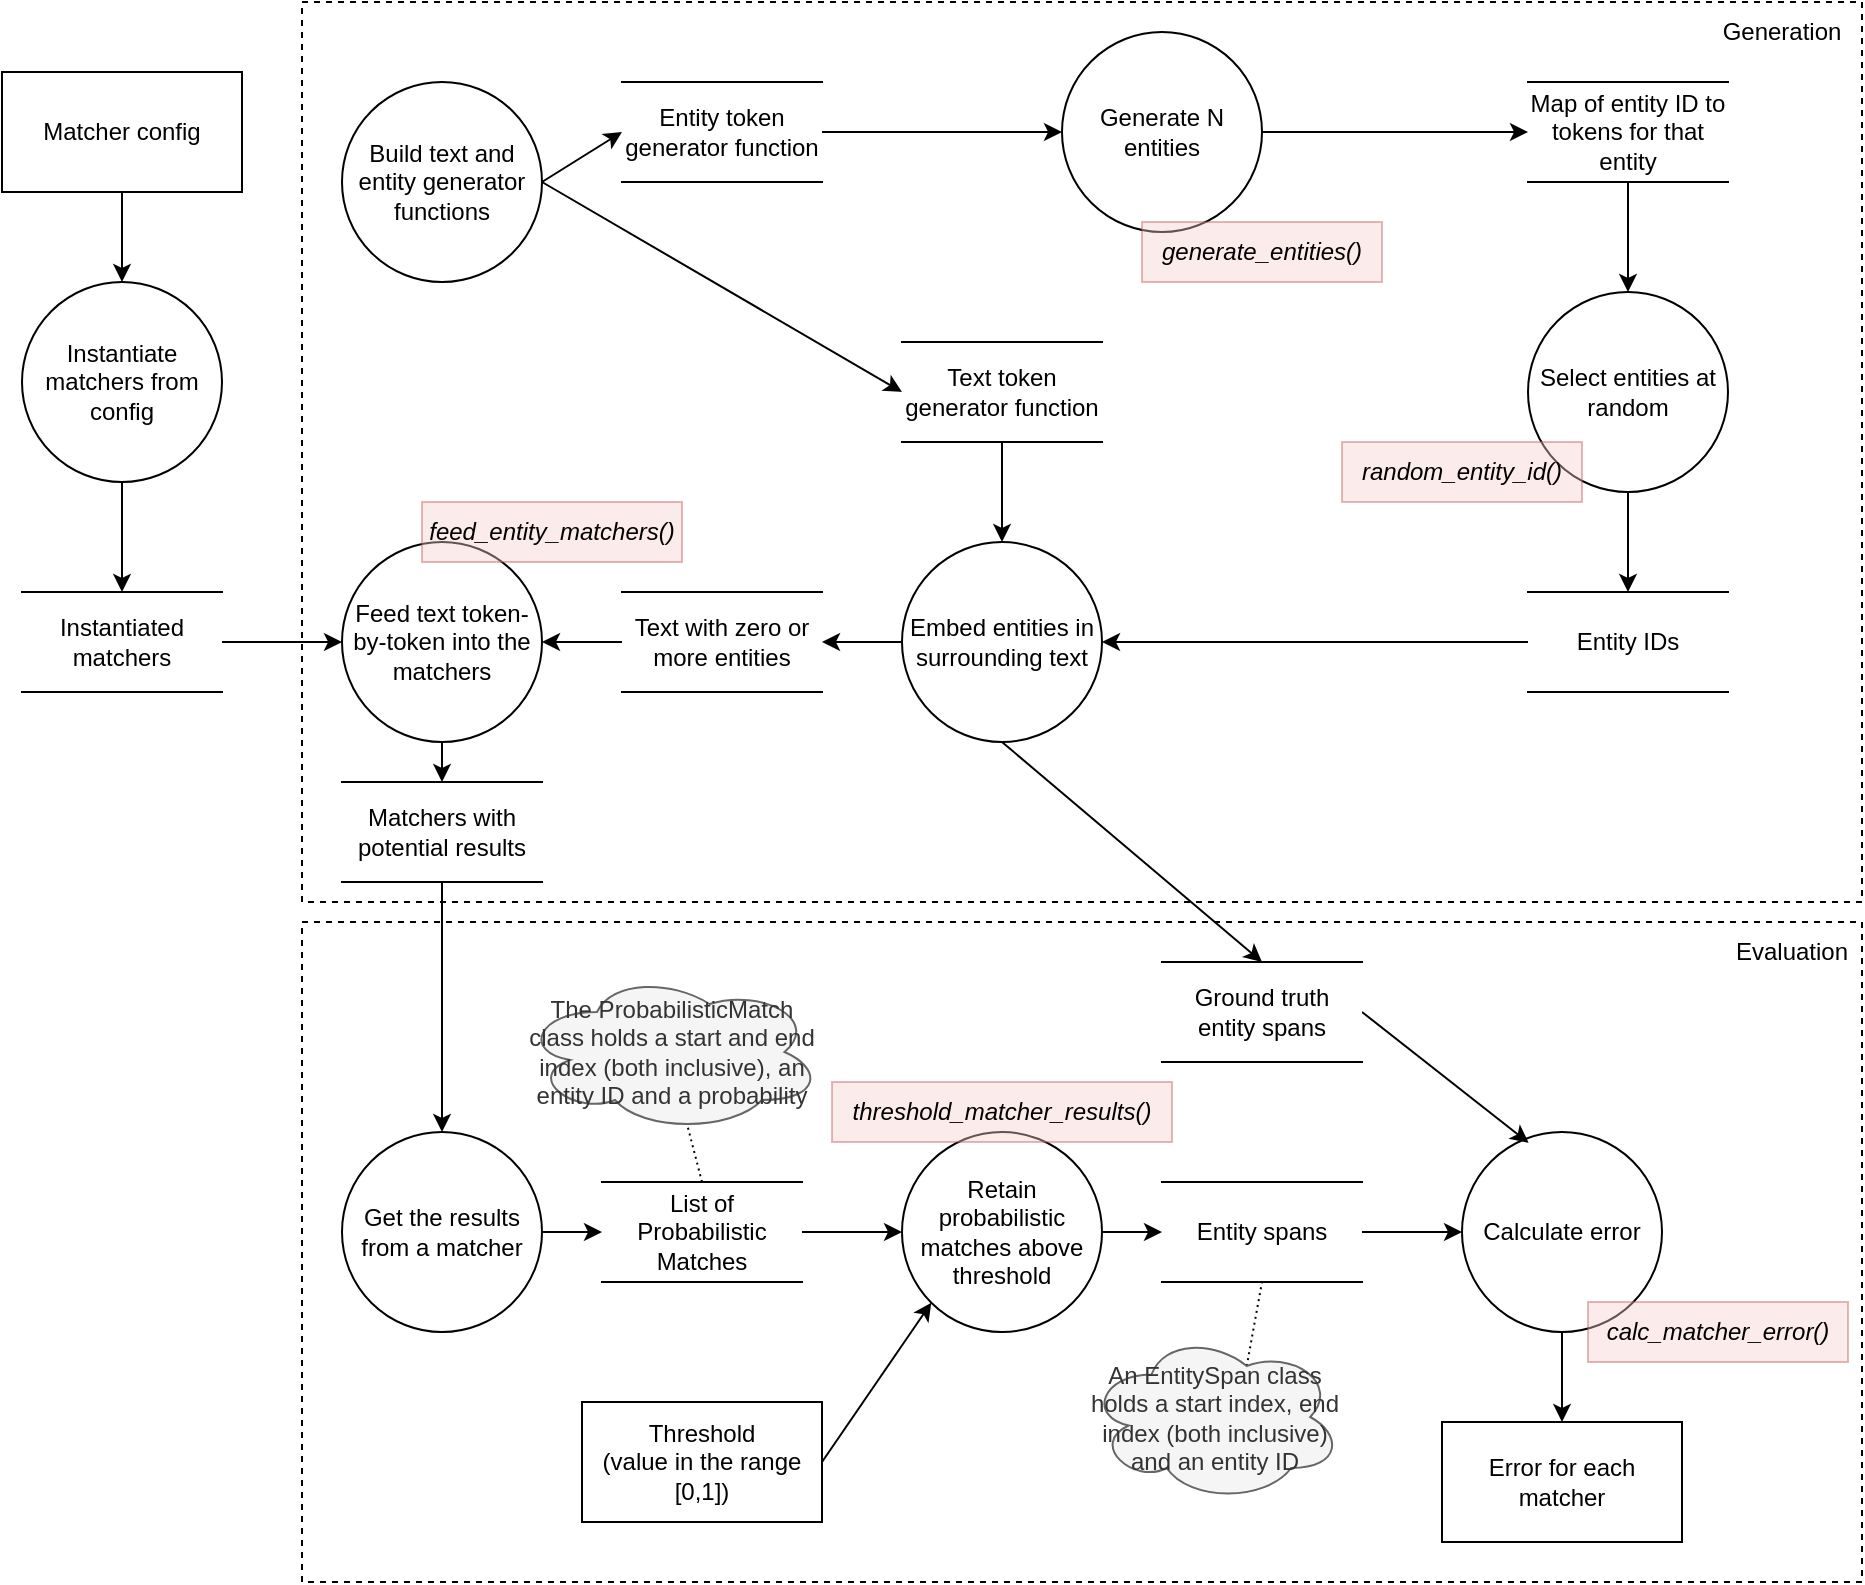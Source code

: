 <mxfile version="21.2.7" type="device">
  <diagram id="rHDZqBvSn2E1Z5wdjX3u" name="Page-1">
    <mxGraphModel dx="958" dy="601" grid="1" gridSize="10" guides="1" tooltips="1" connect="1" arrows="1" fold="1" page="1" pageScale="1" pageWidth="1654" pageHeight="1169" math="0" shadow="0">
      <root>
        <mxCell id="0" />
        <mxCell id="1" parent="0" />
        <mxCell id="qsJ0lUm-09hzHkPvMv3j-64" value="" style="rounded=0;whiteSpace=wrap;html=1;dashed=1;fillColor=none;" vertex="1" parent="1">
          <mxGeometry x="180" y="20" width="780" height="450" as="geometry" />
        </mxCell>
        <mxCell id="qsJ0lUm-09hzHkPvMv3j-20" value="" style="rounded=0;whiteSpace=wrap;html=1;dashed=1;fillColor=none;" vertex="1" parent="1">
          <mxGeometry x="180" y="480" width="780" height="330" as="geometry" />
        </mxCell>
        <mxCell id="qsJ0lUm-09hzHkPvMv3j-8" style="edgeStyle=none;rounded=0;orthogonalLoop=1;jettySize=auto;html=1;exitX=1;exitY=0.5;exitDx=0;exitDy=0;" edge="1" parent="1" source="qsJ0lUm-09hzHkPvMv3j-2" target="qsJ0lUm-09hzHkPvMv3j-7">
          <mxGeometry relative="1" as="geometry" />
        </mxCell>
        <mxCell id="qsJ0lUm-09hzHkPvMv3j-2" value="Retain probabilistic matches above threshold" style="shape=ellipse;html=1;dashed=0;whiteSpace=wrap;aspect=fixed;perimeter=ellipsePerimeter;" vertex="1" parent="1">
          <mxGeometry x="480" y="585" width="100" height="100" as="geometry" />
        </mxCell>
        <mxCell id="qsJ0lUm-09hzHkPvMv3j-6" style="edgeStyle=none;rounded=0;orthogonalLoop=1;jettySize=auto;html=1;exitX=1;exitY=0.5;exitDx=0;exitDy=0;entryX=0;entryY=0.5;entryDx=0;entryDy=0;" edge="1" parent="1" source="qsJ0lUm-09hzHkPvMv3j-3" target="qsJ0lUm-09hzHkPvMv3j-2">
          <mxGeometry relative="1" as="geometry" />
        </mxCell>
        <mxCell id="qsJ0lUm-09hzHkPvMv3j-3" value="List of Probabilistic Matches" style="html=1;dashed=0;whiteSpace=wrap;shape=partialRectangle;right=0;left=0;" vertex="1" parent="1">
          <mxGeometry x="330" y="610" width="100" height="50" as="geometry" />
        </mxCell>
        <mxCell id="qsJ0lUm-09hzHkPvMv3j-5" value="Error for each matcher" style="rounded=0;whiteSpace=wrap;html=1;" vertex="1" parent="1">
          <mxGeometry x="750" y="730" width="120" height="60" as="geometry" />
        </mxCell>
        <mxCell id="qsJ0lUm-09hzHkPvMv3j-10" style="edgeStyle=none;rounded=0;orthogonalLoop=1;jettySize=auto;html=1;exitX=1;exitY=0.5;exitDx=0;exitDy=0;entryX=0;entryY=0.5;entryDx=0;entryDy=0;" edge="1" parent="1" source="qsJ0lUm-09hzHkPvMv3j-7" target="qsJ0lUm-09hzHkPvMv3j-9">
          <mxGeometry relative="1" as="geometry" />
        </mxCell>
        <mxCell id="qsJ0lUm-09hzHkPvMv3j-7" value="Entity spans" style="html=1;dashed=0;whiteSpace=wrap;shape=partialRectangle;right=0;left=0;" vertex="1" parent="1">
          <mxGeometry x="610" y="610" width="100" height="50" as="geometry" />
        </mxCell>
        <mxCell id="qsJ0lUm-09hzHkPvMv3j-14" style="edgeStyle=none;rounded=0;orthogonalLoop=1;jettySize=auto;html=1;exitX=0.5;exitY=1;exitDx=0;exitDy=0;entryX=0.5;entryY=0;entryDx=0;entryDy=0;" edge="1" parent="1" source="qsJ0lUm-09hzHkPvMv3j-9" target="qsJ0lUm-09hzHkPvMv3j-5">
          <mxGeometry relative="1" as="geometry" />
        </mxCell>
        <mxCell id="qsJ0lUm-09hzHkPvMv3j-9" value="Calculate error" style="shape=ellipse;html=1;dashed=0;whiteSpace=wrap;aspect=fixed;perimeter=ellipsePerimeter;" vertex="1" parent="1">
          <mxGeometry x="760" y="585" width="100" height="100" as="geometry" />
        </mxCell>
        <mxCell id="qsJ0lUm-09hzHkPvMv3j-12" style="edgeStyle=none;rounded=0;orthogonalLoop=1;jettySize=auto;html=1;exitX=1;exitY=0.5;exitDx=0;exitDy=0;entryX=0.333;entryY=0.054;entryDx=0;entryDy=0;entryPerimeter=0;" edge="1" parent="1" source="qsJ0lUm-09hzHkPvMv3j-11" target="qsJ0lUm-09hzHkPvMv3j-9">
          <mxGeometry relative="1" as="geometry" />
        </mxCell>
        <mxCell id="qsJ0lUm-09hzHkPvMv3j-11" value="Ground truth entity spans" style="html=1;dashed=0;whiteSpace=wrap;shape=partialRectangle;right=0;left=0;" vertex="1" parent="1">
          <mxGeometry x="610" y="500" width="100" height="50" as="geometry" />
        </mxCell>
        <mxCell id="qsJ0lUm-09hzHkPvMv3j-16" style="edgeStyle=none;rounded=0;orthogonalLoop=1;jettySize=auto;html=1;exitX=1;exitY=0.5;exitDx=0;exitDy=0;entryX=0;entryY=0.5;entryDx=0;entryDy=0;" edge="1" parent="1" source="qsJ0lUm-09hzHkPvMv3j-15" target="qsJ0lUm-09hzHkPvMv3j-3">
          <mxGeometry relative="1" as="geometry" />
        </mxCell>
        <mxCell id="qsJ0lUm-09hzHkPvMv3j-15" value="Get the results from a matcher" style="shape=ellipse;html=1;dashed=0;whiteSpace=wrap;aspect=fixed;perimeter=ellipsePerimeter;" vertex="1" parent="1">
          <mxGeometry x="200" y="585" width="100" height="100" as="geometry" />
        </mxCell>
        <mxCell id="qsJ0lUm-09hzHkPvMv3j-63" style="edgeStyle=none;rounded=0;orthogonalLoop=1;jettySize=auto;html=1;exitX=0;exitY=0.5;exitDx=0;exitDy=0;entryX=1;entryY=0.5;entryDx=0;entryDy=0;" edge="1" parent="1" source="qsJ0lUm-09hzHkPvMv3j-17" target="qsJ0lUm-09hzHkPvMv3j-49">
          <mxGeometry relative="1" as="geometry" />
        </mxCell>
        <mxCell id="qsJ0lUm-09hzHkPvMv3j-17" value="Entity IDs" style="html=1;dashed=0;whiteSpace=wrap;shape=partialRectangle;right=0;left=0;" vertex="1" parent="1">
          <mxGeometry x="793" y="315" width="100" height="50" as="geometry" />
        </mxCell>
        <mxCell id="qsJ0lUm-09hzHkPvMv3j-19" style="edgeStyle=none;rounded=0;orthogonalLoop=1;jettySize=auto;html=1;exitX=1;exitY=0.5;exitDx=0;exitDy=0;entryX=0;entryY=1;entryDx=0;entryDy=0;" edge="1" parent="1" source="qsJ0lUm-09hzHkPvMv3j-44" target="qsJ0lUm-09hzHkPvMv3j-2">
          <mxGeometry relative="1" as="geometry">
            <mxPoint x="430" y="755" as="sourcePoint" />
          </mxGeometry>
        </mxCell>
        <mxCell id="qsJ0lUm-09hzHkPvMv3j-25" style="edgeStyle=none;rounded=0;orthogonalLoop=1;jettySize=auto;html=1;exitX=0.625;exitY=0.2;exitDx=0;exitDy=0;exitPerimeter=0;entryX=0.5;entryY=1;entryDx=0;entryDy=0;endArrow=none;endFill=0;dashed=1;dashPattern=1 2;" edge="1" parent="1" source="qsJ0lUm-09hzHkPvMv3j-21" target="qsJ0lUm-09hzHkPvMv3j-7">
          <mxGeometry relative="1" as="geometry" />
        </mxCell>
        <mxCell id="qsJ0lUm-09hzHkPvMv3j-21" value="An EntitySpan class holds a start index, end index (both inclusive) and an entity ID" style="ellipse;shape=cloud;whiteSpace=wrap;html=1;fillColor=#f5f5f5;fontColor=#333333;strokeColor=#666666;" vertex="1" parent="1">
          <mxGeometry x="573" y="685" width="127" height="85" as="geometry" />
        </mxCell>
        <mxCell id="qsJ0lUm-09hzHkPvMv3j-26" value="The ProbabilisticMatch class holds a start and end index (both inclusive), an entity ID and a probability" style="ellipse;shape=cloud;whiteSpace=wrap;html=1;fillColor=#f5f5f5;fontColor=#333333;strokeColor=#666666;" vertex="1" parent="1">
          <mxGeometry x="290" y="505" width="150" height="80" as="geometry" />
        </mxCell>
        <mxCell id="qsJ0lUm-09hzHkPvMv3j-27" style="edgeStyle=none;rounded=0;orthogonalLoop=1;jettySize=auto;html=1;exitX=0.5;exitY=0;exitDx=0;exitDy=0;entryX=0.55;entryY=0.95;entryDx=0;entryDy=0;endArrow=none;endFill=0;dashed=1;dashPattern=1 2;entryPerimeter=0;" edge="1" parent="1" source="qsJ0lUm-09hzHkPvMv3j-3" target="qsJ0lUm-09hzHkPvMv3j-26">
          <mxGeometry relative="1" as="geometry">
            <mxPoint x="665" y="711" as="sourcePoint" />
            <mxPoint x="670" y="670" as="targetPoint" />
          </mxGeometry>
        </mxCell>
        <mxCell id="qsJ0lUm-09hzHkPvMv3j-31" style="edgeStyle=none;rounded=0;orthogonalLoop=1;jettySize=auto;html=1;exitX=1;exitY=0.5;exitDx=0;exitDy=0;entryX=0;entryY=0.5;entryDx=0;entryDy=0;" edge="1" parent="1" source="qsJ0lUm-09hzHkPvMv3j-28" target="qsJ0lUm-09hzHkPvMv3j-29">
          <mxGeometry relative="1" as="geometry" />
        </mxCell>
        <mxCell id="qsJ0lUm-09hzHkPvMv3j-32" style="edgeStyle=none;rounded=0;orthogonalLoop=1;jettySize=auto;html=1;exitX=1;exitY=0.5;exitDx=0;exitDy=0;entryX=0;entryY=0.5;entryDx=0;entryDy=0;" edge="1" parent="1" source="qsJ0lUm-09hzHkPvMv3j-28" target="qsJ0lUm-09hzHkPvMv3j-30">
          <mxGeometry relative="1" as="geometry" />
        </mxCell>
        <mxCell id="qsJ0lUm-09hzHkPvMv3j-28" value="Build text and entity generator functions" style="shape=ellipse;html=1;dashed=0;whiteSpace=wrap;aspect=fixed;perimeter=ellipsePerimeter;" vertex="1" parent="1">
          <mxGeometry x="200" y="60" width="100" height="100" as="geometry" />
        </mxCell>
        <mxCell id="qsJ0lUm-09hzHkPvMv3j-62" style="edgeStyle=none;rounded=0;orthogonalLoop=1;jettySize=auto;html=1;exitX=0.5;exitY=1;exitDx=0;exitDy=0;entryX=0.5;entryY=0;entryDx=0;entryDy=0;" edge="1" parent="1" source="qsJ0lUm-09hzHkPvMv3j-29" target="qsJ0lUm-09hzHkPvMv3j-49">
          <mxGeometry relative="1" as="geometry" />
        </mxCell>
        <mxCell id="qsJ0lUm-09hzHkPvMv3j-29" value="Text token generator function" style="html=1;dashed=0;whiteSpace=wrap;shape=partialRectangle;right=0;left=0;" vertex="1" parent="1">
          <mxGeometry x="480" y="190" width="100" height="50" as="geometry" />
        </mxCell>
        <mxCell id="qsJ0lUm-09hzHkPvMv3j-34" style="edgeStyle=none;rounded=0;orthogonalLoop=1;jettySize=auto;html=1;exitX=1;exitY=0.5;exitDx=0;exitDy=0;entryX=0;entryY=0.5;entryDx=0;entryDy=0;" edge="1" parent="1" source="qsJ0lUm-09hzHkPvMv3j-30" target="qsJ0lUm-09hzHkPvMv3j-33">
          <mxGeometry relative="1" as="geometry" />
        </mxCell>
        <mxCell id="qsJ0lUm-09hzHkPvMv3j-30" value="Entity token generator function" style="html=1;dashed=0;whiteSpace=wrap;shape=partialRectangle;right=0;left=0;" vertex="1" parent="1">
          <mxGeometry x="340" y="60" width="100" height="50" as="geometry" />
        </mxCell>
        <mxCell id="qsJ0lUm-09hzHkPvMv3j-36" style="edgeStyle=none;rounded=0;orthogonalLoop=1;jettySize=auto;html=1;exitX=1;exitY=0.5;exitDx=0;exitDy=0;entryX=0;entryY=0.5;entryDx=0;entryDy=0;" edge="1" parent="1" source="qsJ0lUm-09hzHkPvMv3j-33" target="qsJ0lUm-09hzHkPvMv3j-35">
          <mxGeometry relative="1" as="geometry" />
        </mxCell>
        <mxCell id="qsJ0lUm-09hzHkPvMv3j-33" value="Generate N entities" style="shape=ellipse;html=1;dashed=0;whiteSpace=wrap;aspect=fixed;perimeter=ellipsePerimeter;" vertex="1" parent="1">
          <mxGeometry x="560" y="35" width="100" height="100" as="geometry" />
        </mxCell>
        <mxCell id="qsJ0lUm-09hzHkPvMv3j-46" style="edgeStyle=none;rounded=0;orthogonalLoop=1;jettySize=auto;html=1;exitX=0.5;exitY=1;exitDx=0;exitDy=0;" edge="1" parent="1" source="qsJ0lUm-09hzHkPvMv3j-35" target="qsJ0lUm-09hzHkPvMv3j-45">
          <mxGeometry relative="1" as="geometry" />
        </mxCell>
        <mxCell id="qsJ0lUm-09hzHkPvMv3j-35" value="Map of entity ID to tokens for that entity" style="html=1;dashed=0;whiteSpace=wrap;shape=partialRectangle;right=0;left=0;" vertex="1" parent="1">
          <mxGeometry x="793" y="60" width="100" height="50" as="geometry" />
        </mxCell>
        <mxCell id="qsJ0lUm-09hzHkPvMv3j-37" value="&lt;i&gt;calc_matcher_error()&lt;/i&gt;" style="text;html=1;strokeColor=#b85450;fillColor=#f8cecc;align=center;verticalAlign=middle;whiteSpace=wrap;rounded=0;opacity=40;" vertex="1" parent="1">
          <mxGeometry x="823" y="670" width="130" height="30" as="geometry" />
        </mxCell>
        <mxCell id="qsJ0lUm-09hzHkPvMv3j-39" value="&lt;i style=&quot;border-color: var(--border-color);&quot;&gt;threshold_matcher_results()&lt;/i&gt;" style="text;html=1;strokeColor=#b85450;fillColor=#f8cecc;align=center;verticalAlign=middle;whiteSpace=wrap;rounded=0;opacity=40;" vertex="1" parent="1">
          <mxGeometry x="445" y="560" width="170" height="30" as="geometry" />
        </mxCell>
        <mxCell id="qsJ0lUm-09hzHkPvMv3j-42" value="&lt;i style=&quot;border-color: var(--border-color);&quot;&gt;generate_entities()&lt;/i&gt;" style="text;html=1;strokeColor=#b85450;fillColor=#f8cecc;align=center;verticalAlign=middle;whiteSpace=wrap;rounded=0;opacity=40;" vertex="1" parent="1">
          <mxGeometry x="600" y="130" width="120" height="30" as="geometry" />
        </mxCell>
        <mxCell id="qsJ0lUm-09hzHkPvMv3j-43" value="Evaluation" style="text;html=1;strokeColor=none;fillColor=none;align=center;verticalAlign=middle;whiteSpace=wrap;rounded=0;" vertex="1" parent="1">
          <mxGeometry x="890" y="480" width="70" height="30" as="geometry" />
        </mxCell>
        <mxCell id="qsJ0lUm-09hzHkPvMv3j-44" value="Threshold&lt;br style=&quot;border-color: var(--border-color);&quot;&gt;(value in the range [0,1])" style="rounded=0;whiteSpace=wrap;html=1;" vertex="1" parent="1">
          <mxGeometry x="320" y="720" width="120" height="60" as="geometry" />
        </mxCell>
        <mxCell id="qsJ0lUm-09hzHkPvMv3j-47" style="edgeStyle=none;rounded=0;orthogonalLoop=1;jettySize=auto;html=1;exitX=0.5;exitY=1;exitDx=0;exitDy=0;entryX=0.5;entryY=0;entryDx=0;entryDy=0;" edge="1" parent="1" source="qsJ0lUm-09hzHkPvMv3j-45" target="qsJ0lUm-09hzHkPvMv3j-17">
          <mxGeometry relative="1" as="geometry" />
        </mxCell>
        <mxCell id="qsJ0lUm-09hzHkPvMv3j-45" value="Select entities at random" style="shape=ellipse;html=1;dashed=0;whiteSpace=wrap;aspect=fixed;perimeter=ellipsePerimeter;" vertex="1" parent="1">
          <mxGeometry x="793" y="165" width="100" height="100" as="geometry" />
        </mxCell>
        <mxCell id="qsJ0lUm-09hzHkPvMv3j-48" value="&lt;i style=&quot;border-color: var(--border-color);&quot;&gt;random_entity_id()&lt;/i&gt;" style="text;html=1;strokeColor=#b85450;fillColor=#f8cecc;align=center;verticalAlign=middle;whiteSpace=wrap;rounded=0;opacity=40;" vertex="1" parent="1">
          <mxGeometry x="700" y="240" width="120" height="30" as="geometry" />
        </mxCell>
        <mxCell id="qsJ0lUm-09hzHkPvMv3j-51" style="edgeStyle=none;rounded=0;orthogonalLoop=1;jettySize=auto;html=1;exitX=0;exitY=0.5;exitDx=0;exitDy=0;entryX=1;entryY=0.5;entryDx=0;entryDy=0;" edge="1" parent="1" source="qsJ0lUm-09hzHkPvMv3j-49" target="qsJ0lUm-09hzHkPvMv3j-50">
          <mxGeometry relative="1" as="geometry" />
        </mxCell>
        <mxCell id="qsJ0lUm-09hzHkPvMv3j-61" style="edgeStyle=none;rounded=0;orthogonalLoop=1;jettySize=auto;html=1;exitX=0.5;exitY=1;exitDx=0;exitDy=0;entryX=0.5;entryY=0;entryDx=0;entryDy=0;" edge="1" parent="1" source="qsJ0lUm-09hzHkPvMv3j-49" target="qsJ0lUm-09hzHkPvMv3j-11">
          <mxGeometry relative="1" as="geometry" />
        </mxCell>
        <mxCell id="qsJ0lUm-09hzHkPvMv3j-49" value="Embed entities in surrounding text" style="shape=ellipse;html=1;dashed=0;whiteSpace=wrap;aspect=fixed;perimeter=ellipsePerimeter;" vertex="1" parent="1">
          <mxGeometry x="480" y="290" width="100" height="100" as="geometry" />
        </mxCell>
        <mxCell id="qsJ0lUm-09hzHkPvMv3j-53" style="edgeStyle=none;rounded=0;orthogonalLoop=1;jettySize=auto;html=1;exitX=0;exitY=0.5;exitDx=0;exitDy=0;entryX=1;entryY=0.5;entryDx=0;entryDy=0;" edge="1" parent="1" source="qsJ0lUm-09hzHkPvMv3j-50" target="qsJ0lUm-09hzHkPvMv3j-52">
          <mxGeometry relative="1" as="geometry" />
        </mxCell>
        <mxCell id="qsJ0lUm-09hzHkPvMv3j-50" value="Text with zero or more entities" style="html=1;dashed=0;whiteSpace=wrap;shape=partialRectangle;right=0;left=0;" vertex="1" parent="1">
          <mxGeometry x="340" y="315" width="100" height="50" as="geometry" />
        </mxCell>
        <mxCell id="qsJ0lUm-09hzHkPvMv3j-56" style="edgeStyle=none;rounded=0;orthogonalLoop=1;jettySize=auto;html=1;exitX=0.5;exitY=1;exitDx=0;exitDy=0;entryX=0.5;entryY=0;entryDx=0;entryDy=0;" edge="1" parent="1" source="qsJ0lUm-09hzHkPvMv3j-52" target="qsJ0lUm-09hzHkPvMv3j-54">
          <mxGeometry relative="1" as="geometry" />
        </mxCell>
        <mxCell id="qsJ0lUm-09hzHkPvMv3j-52" value="Feed text token-by-token into the matchers" style="shape=ellipse;html=1;dashed=0;whiteSpace=wrap;aspect=fixed;perimeter=ellipsePerimeter;" vertex="1" parent="1">
          <mxGeometry x="200" y="290" width="100" height="100" as="geometry" />
        </mxCell>
        <mxCell id="qsJ0lUm-09hzHkPvMv3j-55" style="edgeStyle=none;rounded=0;orthogonalLoop=1;jettySize=auto;html=1;exitX=0.5;exitY=1;exitDx=0;exitDy=0;entryX=0.5;entryY=0;entryDx=0;entryDy=0;" edge="1" parent="1" source="qsJ0lUm-09hzHkPvMv3j-54" target="qsJ0lUm-09hzHkPvMv3j-15">
          <mxGeometry relative="1" as="geometry" />
        </mxCell>
        <mxCell id="qsJ0lUm-09hzHkPvMv3j-54" value="Matchers with potential results" style="html=1;dashed=0;whiteSpace=wrap;shape=partialRectangle;right=0;left=0;" vertex="1" parent="1">
          <mxGeometry x="200" y="410" width="100" height="50" as="geometry" />
        </mxCell>
        <mxCell id="qsJ0lUm-09hzHkPvMv3j-58" style="edgeStyle=none;rounded=0;orthogonalLoop=1;jettySize=auto;html=1;exitX=1;exitY=0.5;exitDx=0;exitDy=0;entryX=0;entryY=0.5;entryDx=0;entryDy=0;" edge="1" parent="1" source="qsJ0lUm-09hzHkPvMv3j-57" target="qsJ0lUm-09hzHkPvMv3j-52">
          <mxGeometry relative="1" as="geometry" />
        </mxCell>
        <mxCell id="qsJ0lUm-09hzHkPvMv3j-57" value="Instantiated matchers" style="html=1;dashed=0;whiteSpace=wrap;shape=partialRectangle;right=0;left=0;" vertex="1" parent="1">
          <mxGeometry x="40" y="315" width="100" height="50" as="geometry" />
        </mxCell>
        <mxCell id="qsJ0lUm-09hzHkPvMv3j-60" style="edgeStyle=none;rounded=0;orthogonalLoop=1;jettySize=auto;html=1;exitX=0.5;exitY=1;exitDx=0;exitDy=0;entryX=0.5;entryY=0;entryDx=0;entryDy=0;" edge="1" parent="1" source="qsJ0lUm-09hzHkPvMv3j-59" target="qsJ0lUm-09hzHkPvMv3j-57">
          <mxGeometry relative="1" as="geometry" />
        </mxCell>
        <mxCell id="qsJ0lUm-09hzHkPvMv3j-59" value="Instantiate matchers from config" style="shape=ellipse;html=1;dashed=0;whiteSpace=wrap;aspect=fixed;perimeter=ellipsePerimeter;" vertex="1" parent="1">
          <mxGeometry x="40" y="160" width="100" height="100" as="geometry" />
        </mxCell>
        <mxCell id="qsJ0lUm-09hzHkPvMv3j-66" value="Generation" style="text;html=1;strokeColor=none;fillColor=none;align=center;verticalAlign=middle;whiteSpace=wrap;rounded=0;" vertex="1" parent="1">
          <mxGeometry x="880" y="20" width="80" height="30" as="geometry" />
        </mxCell>
        <mxCell id="qsJ0lUm-09hzHkPvMv3j-67" value="&lt;i style=&quot;border-color: var(--border-color);&quot;&gt;feed_entity_matchers()&lt;/i&gt;" style="text;html=1;strokeColor=#b85450;fillColor=#f8cecc;align=center;verticalAlign=middle;whiteSpace=wrap;rounded=0;opacity=40;" vertex="1" parent="1">
          <mxGeometry x="240" y="270" width="130" height="30" as="geometry" />
        </mxCell>
        <mxCell id="qsJ0lUm-09hzHkPvMv3j-69" style="edgeStyle=none;rounded=0;orthogonalLoop=1;jettySize=auto;html=1;exitX=0.5;exitY=1;exitDx=0;exitDy=0;entryX=0.5;entryY=0;entryDx=0;entryDy=0;" edge="1" parent="1" source="qsJ0lUm-09hzHkPvMv3j-68" target="qsJ0lUm-09hzHkPvMv3j-59">
          <mxGeometry relative="1" as="geometry" />
        </mxCell>
        <mxCell id="qsJ0lUm-09hzHkPvMv3j-68" value="Matcher config" style="rounded=0;whiteSpace=wrap;html=1;" vertex="1" parent="1">
          <mxGeometry x="30" y="55" width="120" height="60" as="geometry" />
        </mxCell>
      </root>
    </mxGraphModel>
  </diagram>
</mxfile>
